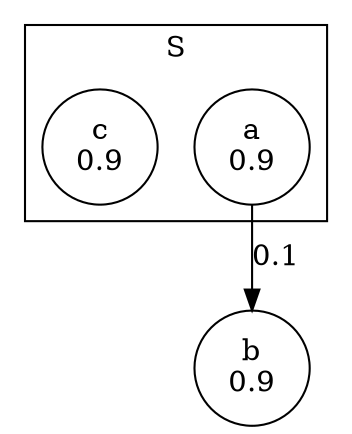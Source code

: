 digraph {
	node [shape=circle];
	subgraph cluster_1 {
		color=black;
 		label="S";
		a [label="a\n0.9"]
		c [label="c\n0.9"];
	}
	b [label="b\n0.9"];
	a -> b [label="0.1"];
}
